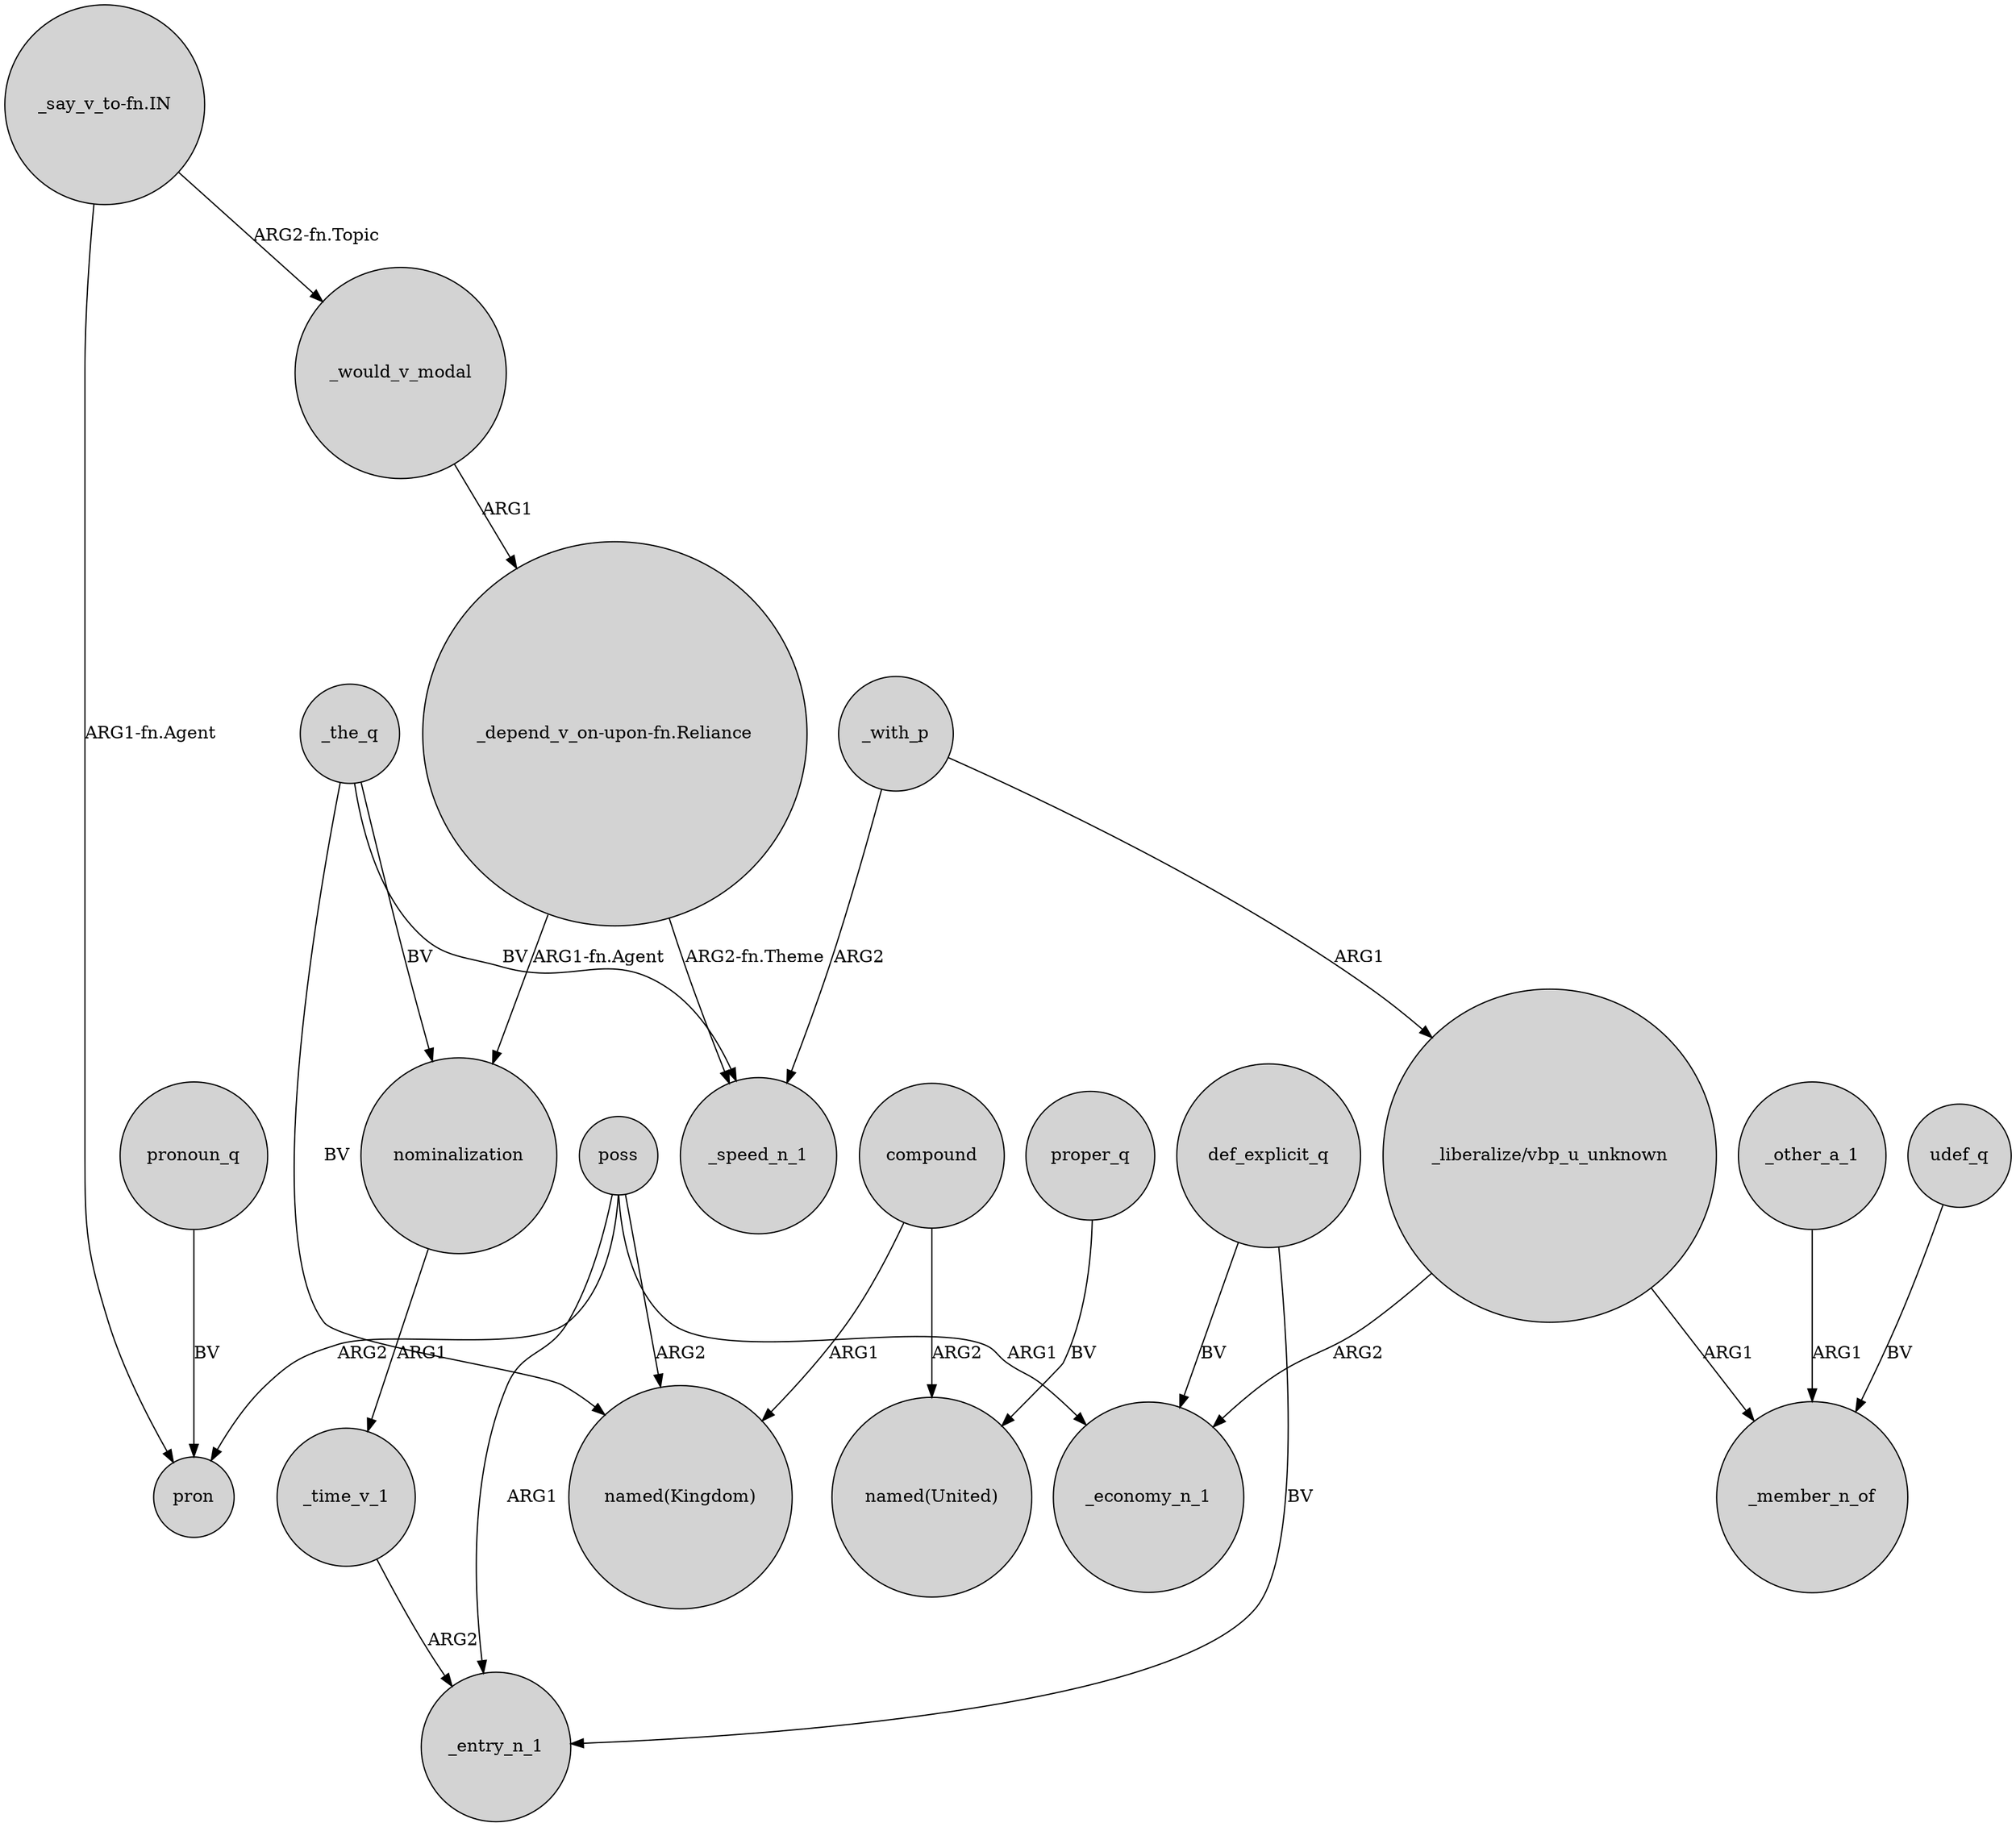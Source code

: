 digraph {
	node [shape=circle style=filled]
	"_say_v_to-fn.IN" -> _would_v_modal [label="ARG2-fn.Topic"]
	poss -> pron [label=ARG2]
	_the_q -> "named(Kingdom)" [label=BV]
	_other_a_1 -> _member_n_of [label=ARG1]
	def_explicit_q -> _economy_n_1 [label=BV]
	nominalization -> _time_v_1 [label=ARG1]
	"_depend_v_on-upon-fn.Reliance" -> _speed_n_1 [label="ARG2-fn.Theme"]
	"_liberalize/vbp_u_unknown" -> _economy_n_1 [label=ARG2]
	"_liberalize/vbp_u_unknown" -> _member_n_of [label=ARG1]
	poss -> "named(Kingdom)" [label=ARG2]
	_the_q -> _speed_n_1 [label=BV]
	_would_v_modal -> "_depend_v_on-upon-fn.Reliance" [label=ARG1]
	poss -> _economy_n_1 [label=ARG1]
	_with_p -> _speed_n_1 [label=ARG2]
	pronoun_q -> pron [label=BV]
	poss -> _entry_n_1 [label=ARG1]
	udef_q -> _member_n_of [label=BV]
	compound -> "named(Kingdom)" [label=ARG1]
	proper_q -> "named(United)" [label=BV]
	_time_v_1 -> _entry_n_1 [label=ARG2]
	_with_p -> "_liberalize/vbp_u_unknown" [label=ARG1]
	"_say_v_to-fn.IN" -> pron [label="ARG1-fn.Agent"]
	def_explicit_q -> _entry_n_1 [label=BV]
	compound -> "named(United)" [label=ARG2]
	_the_q -> nominalization [label=BV]
	"_depend_v_on-upon-fn.Reliance" -> nominalization [label="ARG1-fn.Agent"]
}
